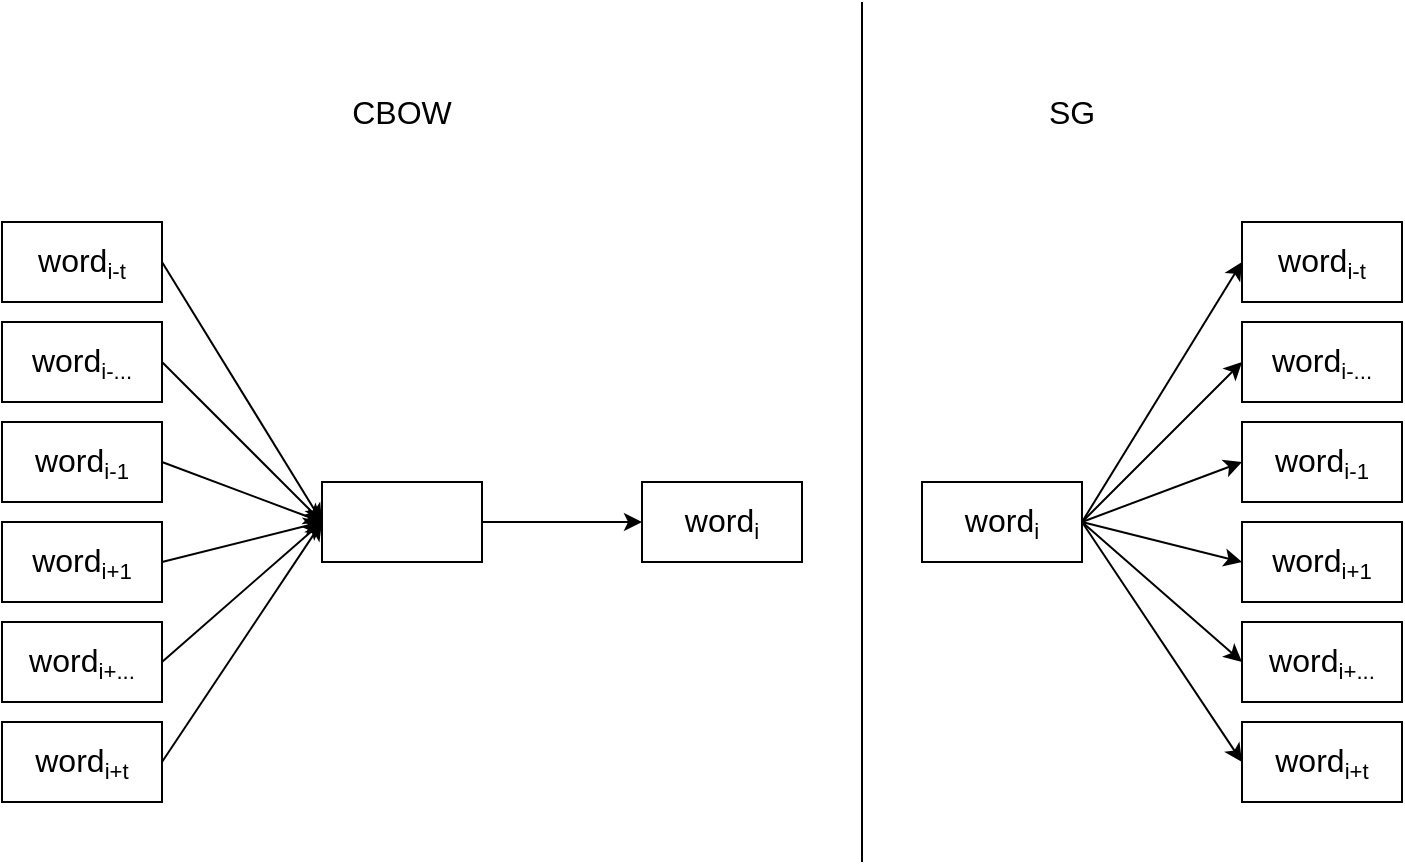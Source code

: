 <mxfile>
    <diagram id="sWLLf62Sfh05g2PF2Fb5" name="Page-1">
        <mxGraphModel dx="888" dy="748" grid="1" gridSize="10" guides="1" tooltips="1" connect="1" arrows="1" fold="1" page="1" pageScale="1" pageWidth="1169" pageHeight="827" math="0" shadow="0">
            <root>
                <mxCell id="0"/>
                <mxCell id="1" parent="0"/>
                <mxCell id="4" value="&lt;font style=&quot;font-size: 16px;&quot;&gt;word&lt;/font&gt;&lt;font style=&quot;font-size: 13.333px;&quot;&gt;&lt;sub&gt;i-t&lt;/sub&gt;&lt;/font&gt;" style="text;html=1;align=center;verticalAlign=middle;whiteSpace=wrap;rounded=0;labelBorderColor=none;strokeColor=default;shadow=0;" vertex="1" parent="1">
                    <mxGeometry x="80" y="210" width="80" height="40" as="geometry"/>
                </mxCell>
                <mxCell id="5" value="&lt;font style=&quot;font-size: 16px;&quot;&gt;word&lt;/font&gt;&lt;font style=&quot;font-size: 13.333px;&quot;&gt;&lt;sub&gt;i-...&lt;/sub&gt;&lt;/font&gt;" style="text;html=1;align=center;verticalAlign=middle;whiteSpace=wrap;rounded=0;labelBorderColor=none;strokeColor=default;shadow=0;" vertex="1" parent="1">
                    <mxGeometry x="80" y="260" width="80" height="40" as="geometry"/>
                </mxCell>
                <mxCell id="7" value="&lt;font style=&quot;font-size: 16px;&quot;&gt;word&lt;/font&gt;&lt;font style=&quot;font-size: 13.333px;&quot;&gt;&lt;sub&gt;i-1&lt;/sub&gt;&lt;/font&gt;" style="text;html=1;align=center;verticalAlign=middle;whiteSpace=wrap;rounded=0;labelBorderColor=none;strokeColor=default;shadow=0;" vertex="1" parent="1">
                    <mxGeometry x="80" y="310" width="80" height="40" as="geometry"/>
                </mxCell>
                <mxCell id="8" value="&lt;font style=&quot;font-size: 16px;&quot;&gt;word&lt;/font&gt;&lt;font style=&quot;font-size: 13.333px;&quot;&gt;&lt;sub&gt;i+1&lt;/sub&gt;&lt;/font&gt;" style="text;html=1;align=center;verticalAlign=middle;whiteSpace=wrap;rounded=0;labelBorderColor=none;strokeColor=default;shadow=0;" vertex="1" parent="1">
                    <mxGeometry x="80" y="360" width="80" height="40" as="geometry"/>
                </mxCell>
                <mxCell id="9" value="&lt;font style=&quot;font-size: 16px;&quot;&gt;word&lt;/font&gt;&lt;font style=&quot;font-size: 13.333px;&quot;&gt;&lt;sub&gt;i+...&lt;/sub&gt;&lt;/font&gt;" style="text;html=1;align=center;verticalAlign=middle;whiteSpace=wrap;rounded=0;labelBorderColor=none;strokeColor=default;shadow=0;" vertex="1" parent="1">
                    <mxGeometry x="80" y="410" width="80" height="40" as="geometry"/>
                </mxCell>
                <mxCell id="10" value="&lt;font style=&quot;font-size: 16px;&quot;&gt;word&lt;/font&gt;&lt;font style=&quot;font-size: 13.333px;&quot;&gt;&lt;sub&gt;i+t&lt;/sub&gt;&lt;/font&gt;" style="text;html=1;align=center;verticalAlign=middle;whiteSpace=wrap;rounded=0;labelBorderColor=none;strokeColor=default;shadow=0;" vertex="1" parent="1">
                    <mxGeometry x="80" y="460" width="80" height="40" as="geometry"/>
                </mxCell>
                <mxCell id="11" value="&lt;font style=&quot;font-size: 16px;&quot;&gt;word&lt;/font&gt;&lt;font style=&quot;font-size: 13.333px;&quot;&gt;&lt;sub&gt;i&lt;/sub&gt;&lt;/font&gt;" style="text;html=1;align=center;verticalAlign=middle;whiteSpace=wrap;rounded=0;labelBorderColor=none;strokeColor=default;shadow=0;" vertex="1" parent="1">
                    <mxGeometry x="400" y="340" width="80" height="40" as="geometry"/>
                </mxCell>
                <mxCell id="13" value="" style="text;html=1;align=center;verticalAlign=middle;whiteSpace=wrap;rounded=0;labelBorderColor=none;strokeColor=default;shadow=0;" vertex="1" parent="1">
                    <mxGeometry x="240" y="340" width="80" height="40" as="geometry"/>
                </mxCell>
                <mxCell id="14" value="" style="endArrow=classic;html=1;fontSize=16;exitX=1;exitY=0.5;exitDx=0;exitDy=0;entryX=0;entryY=0.5;entryDx=0;entryDy=0;shadow=0;" edge="1" parent="1" source="4" target="13">
                    <mxGeometry width="50" height="50" relative="1" as="geometry">
                        <mxPoint x="310" y="500" as="sourcePoint"/>
                        <mxPoint x="360" y="450" as="targetPoint"/>
                    </mxGeometry>
                </mxCell>
                <mxCell id="15" value="" style="endArrow=classic;html=1;fontSize=16;exitX=1;exitY=0.5;exitDx=0;exitDy=0;shadow=0;" edge="1" parent="1" source="5">
                    <mxGeometry width="50" height="50" relative="1" as="geometry">
                        <mxPoint x="310" y="500" as="sourcePoint"/>
                        <mxPoint x="240" y="360" as="targetPoint"/>
                    </mxGeometry>
                </mxCell>
                <mxCell id="16" value="" style="endArrow=classic;html=1;fontSize=16;exitX=1;exitY=0.5;exitDx=0;exitDy=0;shadow=0;" edge="1" parent="1" source="7">
                    <mxGeometry width="50" height="50" relative="1" as="geometry">
                        <mxPoint x="310" y="500" as="sourcePoint"/>
                        <mxPoint x="240" y="360" as="targetPoint"/>
                    </mxGeometry>
                </mxCell>
                <mxCell id="17" value="" style="endArrow=classic;html=1;fontSize=16;exitX=1;exitY=0.5;exitDx=0;exitDy=0;entryX=0;entryY=0.5;entryDx=0;entryDy=0;shadow=0;" edge="1" parent="1" source="8" target="13">
                    <mxGeometry width="50" height="50" relative="1" as="geometry">
                        <mxPoint x="310" y="500" as="sourcePoint"/>
                        <mxPoint x="360" y="450" as="targetPoint"/>
                    </mxGeometry>
                </mxCell>
                <mxCell id="18" value="" style="endArrow=classic;html=1;fontSize=16;exitX=1;exitY=0.5;exitDx=0;exitDy=0;entryX=0;entryY=0.5;entryDx=0;entryDy=0;shadow=0;" edge="1" parent="1" source="9" target="13">
                    <mxGeometry width="50" height="50" relative="1" as="geometry">
                        <mxPoint x="310" y="500" as="sourcePoint"/>
                        <mxPoint x="360" y="450" as="targetPoint"/>
                    </mxGeometry>
                </mxCell>
                <mxCell id="19" value="" style="endArrow=classic;html=1;fontSize=16;exitX=1;exitY=0.5;exitDx=0;exitDy=0;shadow=0;" edge="1" parent="1" source="10">
                    <mxGeometry width="50" height="50" relative="1" as="geometry">
                        <mxPoint x="310" y="500" as="sourcePoint"/>
                        <mxPoint x="240" y="360" as="targetPoint"/>
                    </mxGeometry>
                </mxCell>
                <mxCell id="20" value="" style="endArrow=classic;html=1;fontSize=16;exitX=1;exitY=0.5;exitDx=0;exitDy=0;entryX=0;entryY=0.5;entryDx=0;entryDy=0;shadow=0;" edge="1" parent="1" source="13" target="11">
                    <mxGeometry width="50" height="50" relative="1" as="geometry">
                        <mxPoint x="310" y="500" as="sourcePoint"/>
                        <mxPoint x="360" y="450" as="targetPoint"/>
                    </mxGeometry>
                </mxCell>
                <mxCell id="21" value="&lt;font style=&quot;font-size: 16px;&quot;&gt;word&lt;/font&gt;&lt;font style=&quot;font-size: 13.333px;&quot;&gt;&lt;sub&gt;i&lt;/sub&gt;&lt;/font&gt;" style="text;html=1;align=center;verticalAlign=middle;whiteSpace=wrap;rounded=0;labelBorderColor=none;strokeColor=default;shadow=0;" vertex="1" parent="1">
                    <mxGeometry x="540" y="340" width="80" height="40" as="geometry"/>
                </mxCell>
                <mxCell id="22" value="&lt;font style=&quot;font-size: 16px;&quot;&gt;word&lt;/font&gt;&lt;font style=&quot;font-size: 13.333px;&quot;&gt;&lt;sub&gt;i-t&lt;/sub&gt;&lt;/font&gt;" style="text;html=1;align=center;verticalAlign=middle;whiteSpace=wrap;rounded=0;labelBorderColor=none;strokeColor=default;shadow=0;" vertex="1" parent="1">
                    <mxGeometry x="700" y="210" width="80" height="40" as="geometry"/>
                </mxCell>
                <mxCell id="23" value="&lt;font style=&quot;font-size: 16px;&quot;&gt;word&lt;/font&gt;&lt;font style=&quot;font-size: 13.333px;&quot;&gt;&lt;sub&gt;i-...&lt;/sub&gt;&lt;/font&gt;" style="text;html=1;align=center;verticalAlign=middle;whiteSpace=wrap;rounded=0;labelBorderColor=none;strokeColor=default;shadow=0;" vertex="1" parent="1">
                    <mxGeometry x="700" y="260" width="80" height="40" as="geometry"/>
                </mxCell>
                <mxCell id="24" value="&lt;font style=&quot;font-size: 16px;&quot;&gt;word&lt;/font&gt;&lt;font style=&quot;font-size: 13.333px;&quot;&gt;&lt;sub&gt;i-1&lt;/sub&gt;&lt;/font&gt;" style="text;html=1;align=center;verticalAlign=middle;whiteSpace=wrap;rounded=0;labelBorderColor=none;strokeColor=default;shadow=0;" vertex="1" parent="1">
                    <mxGeometry x="700" y="310" width="80" height="40" as="geometry"/>
                </mxCell>
                <mxCell id="25" value="&lt;font style=&quot;font-size: 16px;&quot;&gt;word&lt;/font&gt;&lt;font style=&quot;font-size: 13.333px;&quot;&gt;&lt;sub&gt;i+1&lt;/sub&gt;&lt;/font&gt;" style="text;html=1;align=center;verticalAlign=middle;whiteSpace=wrap;rounded=0;labelBorderColor=none;strokeColor=default;shadow=0;" vertex="1" parent="1">
                    <mxGeometry x="700" y="360" width="80" height="40" as="geometry"/>
                </mxCell>
                <mxCell id="26" value="&lt;font style=&quot;font-size: 16px;&quot;&gt;word&lt;/font&gt;&lt;font style=&quot;font-size: 13.333px;&quot;&gt;&lt;sub&gt;i+...&lt;/sub&gt;&lt;/font&gt;" style="text;html=1;align=center;verticalAlign=middle;whiteSpace=wrap;rounded=0;labelBorderColor=none;strokeColor=default;shadow=0;" vertex="1" parent="1">
                    <mxGeometry x="700" y="410" width="80" height="40" as="geometry"/>
                </mxCell>
                <mxCell id="27" value="&lt;font style=&quot;font-size: 16px;&quot;&gt;word&lt;/font&gt;&lt;font style=&quot;font-size: 13.333px;&quot;&gt;&lt;sub&gt;i+t&lt;/sub&gt;&lt;/font&gt;" style="text;html=1;align=center;verticalAlign=middle;whiteSpace=wrap;rounded=0;labelBorderColor=none;strokeColor=default;shadow=0;" vertex="1" parent="1">
                    <mxGeometry x="700" y="460" width="80" height="40" as="geometry"/>
                </mxCell>
                <mxCell id="28" value="" style="endArrow=classic;html=1;shadow=0;fontSize=16;exitX=1;exitY=0.5;exitDx=0;exitDy=0;entryX=0;entryY=0.5;entryDx=0;entryDy=0;" edge="1" parent="1" source="21" target="22">
                    <mxGeometry width="50" height="50" relative="1" as="geometry">
                        <mxPoint x="420" y="340" as="sourcePoint"/>
                        <mxPoint x="470" y="290" as="targetPoint"/>
                    </mxGeometry>
                </mxCell>
                <mxCell id="29" value="" style="endArrow=classic;html=1;shadow=0;fontSize=16;entryX=0;entryY=0.5;entryDx=0;entryDy=0;" edge="1" parent="1" target="23">
                    <mxGeometry width="50" height="50" relative="1" as="geometry">
                        <mxPoint x="620" y="360" as="sourcePoint"/>
                        <mxPoint x="710" y="240" as="targetPoint"/>
                    </mxGeometry>
                </mxCell>
                <mxCell id="30" value="" style="endArrow=classic;html=1;shadow=0;fontSize=16;entryX=0;entryY=0.5;entryDx=0;entryDy=0;" edge="1" parent="1" target="24">
                    <mxGeometry width="50" height="50" relative="1" as="geometry">
                        <mxPoint x="620" y="360" as="sourcePoint"/>
                        <mxPoint x="710" y="290" as="targetPoint"/>
                    </mxGeometry>
                </mxCell>
                <mxCell id="31" value="" style="endArrow=classic;html=1;shadow=0;fontSize=16;entryX=0;entryY=0.5;entryDx=0;entryDy=0;" edge="1" parent="1" target="25">
                    <mxGeometry width="50" height="50" relative="1" as="geometry">
                        <mxPoint x="620" y="360" as="sourcePoint"/>
                        <mxPoint x="710" y="340" as="targetPoint"/>
                    </mxGeometry>
                </mxCell>
                <mxCell id="32" value="" style="endArrow=classic;html=1;shadow=0;fontSize=16;entryX=0;entryY=0.5;entryDx=0;entryDy=0;" edge="1" parent="1" target="26">
                    <mxGeometry width="50" height="50" relative="1" as="geometry">
                        <mxPoint x="620" y="360" as="sourcePoint"/>
                        <mxPoint x="710" y="390" as="targetPoint"/>
                    </mxGeometry>
                </mxCell>
                <mxCell id="33" value="" style="endArrow=classic;html=1;shadow=0;fontSize=16;entryX=0;entryY=0.5;entryDx=0;entryDy=0;" edge="1" parent="1" target="27">
                    <mxGeometry width="50" height="50" relative="1" as="geometry">
                        <mxPoint x="620" y="360" as="sourcePoint"/>
                        <mxPoint x="710" y="440" as="targetPoint"/>
                    </mxGeometry>
                </mxCell>
                <mxCell id="34" value="CBOW" style="text;html=1;strokeColor=none;fillColor=none;align=center;verticalAlign=middle;whiteSpace=wrap;rounded=0;shadow=0;labelBorderColor=none;fontSize=16;" vertex="1" parent="1">
                    <mxGeometry x="250" y="140" width="60" height="30" as="geometry"/>
                </mxCell>
                <mxCell id="35" value="SG" style="text;html=1;strokeColor=none;fillColor=none;align=center;verticalAlign=middle;whiteSpace=wrap;rounded=0;shadow=0;labelBorderColor=none;fontSize=16;" vertex="1" parent="1">
                    <mxGeometry x="585" y="140" width="60" height="30" as="geometry"/>
                </mxCell>
                <mxCell id="36" value="" style="endArrow=none;html=1;shadow=0;fontSize=16;" edge="1" parent="1">
                    <mxGeometry width="50" height="50" relative="1" as="geometry">
                        <mxPoint x="510" y="530" as="sourcePoint"/>
                        <mxPoint x="510" y="100" as="targetPoint"/>
                    </mxGeometry>
                </mxCell>
            </root>
        </mxGraphModel>
    </diagram>
</mxfile>
